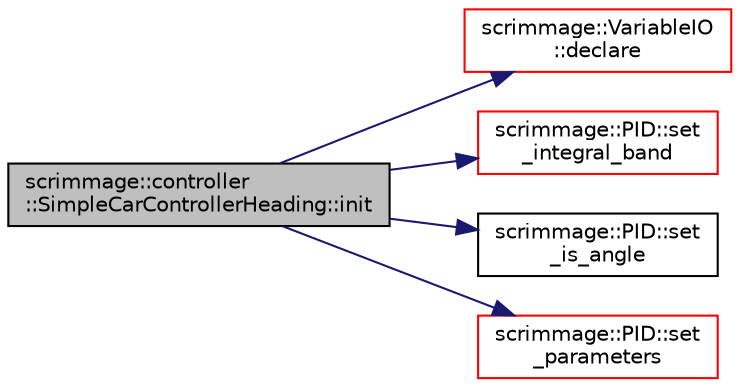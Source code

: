 digraph "scrimmage::controller::SimpleCarControllerHeading::init"
{
 // LATEX_PDF_SIZE
  edge [fontname="Helvetica",fontsize="10",labelfontname="Helvetica",labelfontsize="10"];
  node [fontname="Helvetica",fontsize="10",shape=record];
  rankdir="LR";
  Node1 [label="scrimmage::controller\l::SimpleCarControllerHeading::init",height=0.2,width=0.4,color="black", fillcolor="grey75", style="filled", fontcolor="black",tooltip=" "];
  Node1 -> Node2 [color="midnightblue",fontsize="10",style="solid",fontname="Helvetica"];
  Node2 [label="scrimmage::VariableIO\l::declare",height=0.2,width=0.4,color="red", fillcolor="white", style="filled",URL="$classscrimmage_1_1VariableIO.html#a17480737fb5915e676286816fee2412e",tooltip=" "];
  Node1 -> Node5 [color="midnightblue",fontsize="10",style="solid",fontname="Helvetica"];
  Node5 [label="scrimmage::PID::set\l_integral_band",height=0.2,width=0.4,color="red", fillcolor="white", style="filled",URL="$classscrimmage_1_1PID.html#a82dc968f6c52f5b6c76d31ee3f3389bd",tooltip=" "];
  Node1 -> Node7 [color="midnightblue",fontsize="10",style="solid",fontname="Helvetica"];
  Node7 [label="scrimmage::PID::set\l_is_angle",height=0.2,width=0.4,color="black", fillcolor="white", style="filled",URL="$classscrimmage_1_1PID.html#aab26ae4717d16f93218e67e041ea04da",tooltip=" "];
  Node1 -> Node8 [color="midnightblue",fontsize="10",style="solid",fontname="Helvetica"];
  Node8 [label="scrimmage::PID::set\l_parameters",height=0.2,width=0.4,color="red", fillcolor="white", style="filled",URL="$classscrimmage_1_1PID.html#aaf1bfcbe69be6792c2d1a1a7abbe1f57",tooltip=" "];
}
